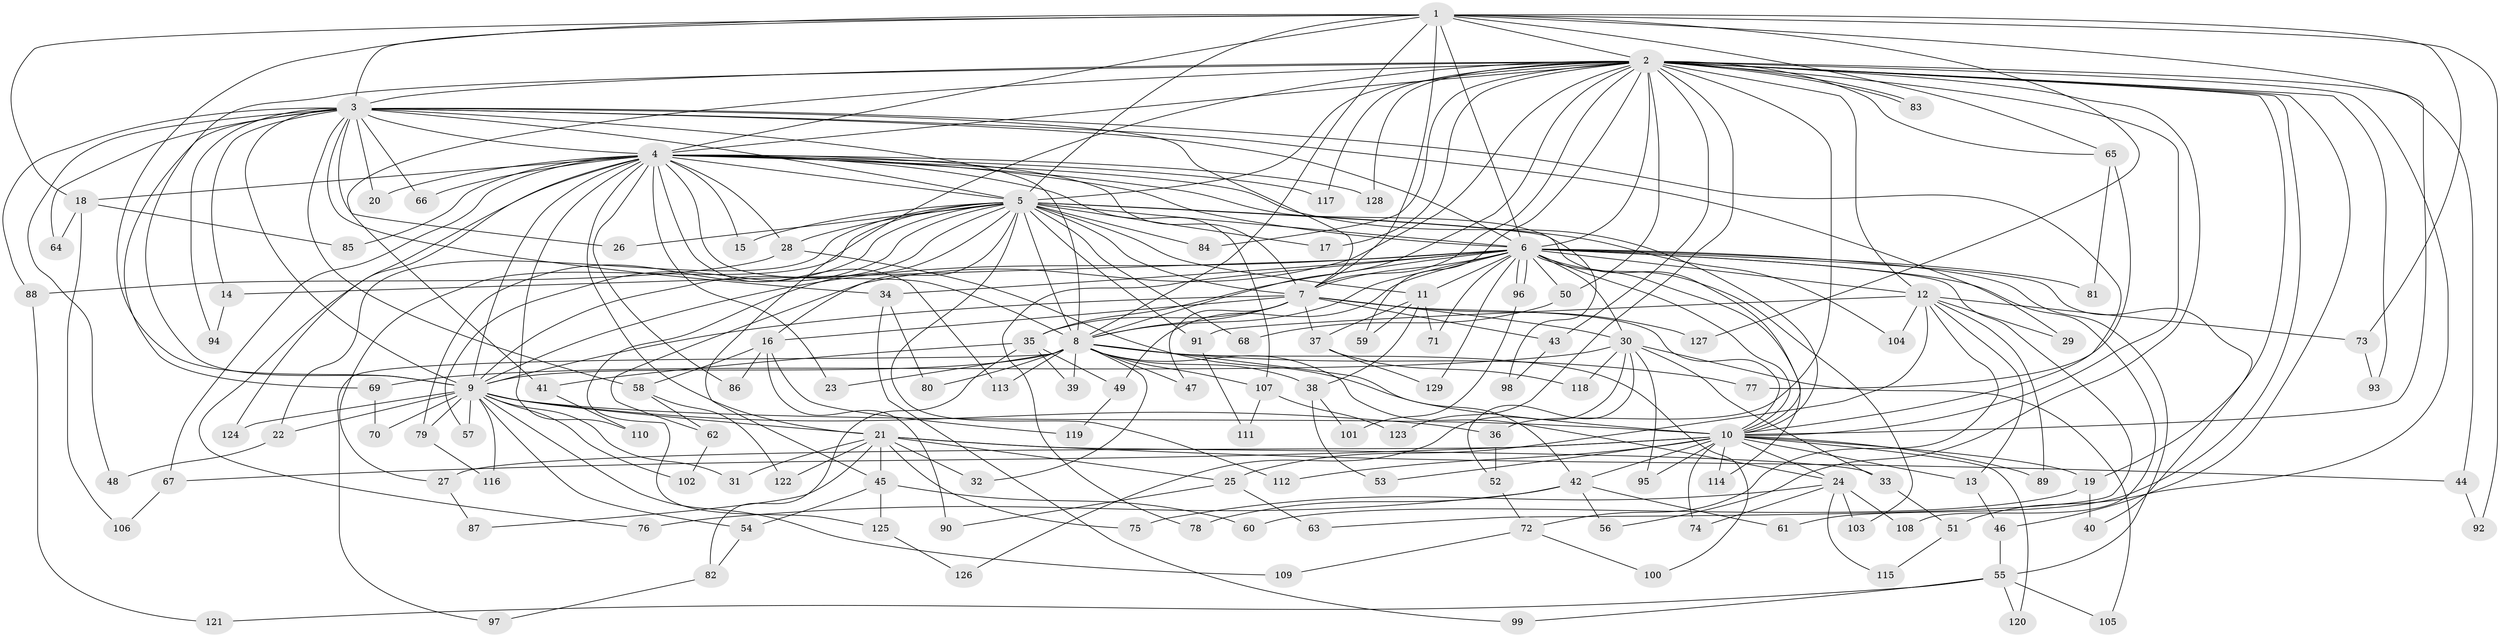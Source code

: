 // coarse degree distribution, {12: 0.020618556701030927, 41: 0.010309278350515464, 17: 0.010309278350515464, 23: 0.010309278350515464, 24: 0.010309278350515464, 27: 0.020618556701030927, 13: 0.010309278350515464, 18: 0.010309278350515464, 5: 0.041237113402061855, 3: 0.20618556701030927, 2: 0.5051546391752577, 6: 0.020618556701030927, 7: 0.020618556701030927, 4: 0.08247422680412371, 9: 0.010309278350515464, 1: 0.010309278350515464}
// Generated by graph-tools (version 1.1) at 2025/41/03/06/25 10:41:38]
// undirected, 129 vertices, 283 edges
graph export_dot {
graph [start="1"]
  node [color=gray90,style=filled];
  1;
  2;
  3;
  4;
  5;
  6;
  7;
  8;
  9;
  10;
  11;
  12;
  13;
  14;
  15;
  16;
  17;
  18;
  19;
  20;
  21;
  22;
  23;
  24;
  25;
  26;
  27;
  28;
  29;
  30;
  31;
  32;
  33;
  34;
  35;
  36;
  37;
  38;
  39;
  40;
  41;
  42;
  43;
  44;
  45;
  46;
  47;
  48;
  49;
  50;
  51;
  52;
  53;
  54;
  55;
  56;
  57;
  58;
  59;
  60;
  61;
  62;
  63;
  64;
  65;
  66;
  67;
  68;
  69;
  70;
  71;
  72;
  73;
  74;
  75;
  76;
  77;
  78;
  79;
  80;
  81;
  82;
  83;
  84;
  85;
  86;
  87;
  88;
  89;
  90;
  91;
  92;
  93;
  94;
  95;
  96;
  97;
  98;
  99;
  100;
  101;
  102;
  103;
  104;
  105;
  106;
  107;
  108;
  109;
  110;
  111;
  112;
  113;
  114;
  115;
  116;
  117;
  118;
  119;
  120;
  121;
  122;
  123;
  124;
  125;
  126;
  127;
  128;
  129;
  1 -- 2;
  1 -- 3;
  1 -- 4;
  1 -- 5;
  1 -- 6;
  1 -- 7;
  1 -- 8;
  1 -- 9;
  1 -- 10;
  1 -- 18;
  1 -- 65;
  1 -- 73;
  1 -- 92;
  1 -- 127;
  2 -- 3;
  2 -- 4;
  2 -- 5;
  2 -- 6;
  2 -- 7;
  2 -- 8;
  2 -- 9;
  2 -- 10;
  2 -- 12;
  2 -- 17;
  2 -- 19;
  2 -- 36;
  2 -- 41;
  2 -- 43;
  2 -- 44;
  2 -- 45;
  2 -- 46;
  2 -- 50;
  2 -- 51;
  2 -- 56;
  2 -- 59;
  2 -- 61;
  2 -- 62;
  2 -- 65;
  2 -- 83;
  2 -- 83;
  2 -- 84;
  2 -- 93;
  2 -- 117;
  2 -- 123;
  2 -- 128;
  3 -- 4;
  3 -- 5;
  3 -- 6;
  3 -- 7;
  3 -- 8;
  3 -- 9;
  3 -- 10;
  3 -- 14;
  3 -- 20;
  3 -- 26;
  3 -- 29;
  3 -- 34;
  3 -- 48;
  3 -- 58;
  3 -- 64;
  3 -- 66;
  3 -- 69;
  3 -- 88;
  3 -- 94;
  4 -- 5;
  4 -- 6;
  4 -- 7;
  4 -- 8;
  4 -- 9;
  4 -- 10;
  4 -- 15;
  4 -- 18;
  4 -- 20;
  4 -- 21;
  4 -- 23;
  4 -- 28;
  4 -- 66;
  4 -- 67;
  4 -- 76;
  4 -- 85;
  4 -- 86;
  4 -- 98;
  4 -- 107;
  4 -- 110;
  4 -- 113;
  4 -- 117;
  4 -- 124;
  4 -- 128;
  5 -- 6;
  5 -- 7;
  5 -- 8;
  5 -- 9;
  5 -- 10;
  5 -- 11;
  5 -- 15;
  5 -- 16;
  5 -- 17;
  5 -- 22;
  5 -- 26;
  5 -- 27;
  5 -- 28;
  5 -- 57;
  5 -- 68;
  5 -- 79;
  5 -- 84;
  5 -- 91;
  5 -- 104;
  5 -- 112;
  5 -- 125;
  6 -- 7;
  6 -- 8;
  6 -- 9;
  6 -- 10;
  6 -- 11;
  6 -- 12;
  6 -- 14;
  6 -- 30;
  6 -- 34;
  6 -- 35;
  6 -- 40;
  6 -- 49;
  6 -- 50;
  6 -- 55;
  6 -- 63;
  6 -- 71;
  6 -- 78;
  6 -- 81;
  6 -- 96;
  6 -- 96;
  6 -- 103;
  6 -- 108;
  6 -- 114;
  6 -- 129;
  7 -- 8;
  7 -- 9;
  7 -- 10;
  7 -- 16;
  7 -- 30;
  7 -- 35;
  7 -- 37;
  7 -- 43;
  7 -- 47;
  7 -- 127;
  8 -- 9;
  8 -- 10;
  8 -- 23;
  8 -- 24;
  8 -- 32;
  8 -- 38;
  8 -- 39;
  8 -- 47;
  8 -- 77;
  8 -- 80;
  8 -- 97;
  8 -- 100;
  8 -- 107;
  8 -- 113;
  9 -- 10;
  9 -- 21;
  9 -- 22;
  9 -- 31;
  9 -- 36;
  9 -- 54;
  9 -- 57;
  9 -- 70;
  9 -- 79;
  9 -- 102;
  9 -- 109;
  9 -- 116;
  9 -- 124;
  10 -- 13;
  10 -- 19;
  10 -- 24;
  10 -- 27;
  10 -- 42;
  10 -- 53;
  10 -- 67;
  10 -- 74;
  10 -- 89;
  10 -- 95;
  10 -- 112;
  10 -- 114;
  10 -- 120;
  11 -- 37;
  11 -- 38;
  11 -- 59;
  11 -- 71;
  12 -- 13;
  12 -- 25;
  12 -- 29;
  12 -- 72;
  12 -- 73;
  12 -- 89;
  12 -- 91;
  12 -- 104;
  13 -- 46;
  14 -- 94;
  16 -- 58;
  16 -- 86;
  16 -- 90;
  16 -- 119;
  18 -- 64;
  18 -- 85;
  18 -- 106;
  19 -- 40;
  19 -- 60;
  21 -- 25;
  21 -- 31;
  21 -- 32;
  21 -- 33;
  21 -- 44;
  21 -- 45;
  21 -- 75;
  21 -- 87;
  21 -- 122;
  22 -- 48;
  24 -- 74;
  24 -- 75;
  24 -- 103;
  24 -- 108;
  24 -- 115;
  25 -- 63;
  25 -- 90;
  27 -- 87;
  28 -- 42;
  28 -- 88;
  30 -- 33;
  30 -- 52;
  30 -- 69;
  30 -- 95;
  30 -- 105;
  30 -- 118;
  30 -- 126;
  33 -- 51;
  34 -- 80;
  34 -- 99;
  35 -- 39;
  35 -- 41;
  35 -- 49;
  35 -- 82;
  36 -- 52;
  37 -- 118;
  37 -- 129;
  38 -- 53;
  38 -- 101;
  41 -- 110;
  42 -- 56;
  42 -- 61;
  42 -- 76;
  42 -- 78;
  43 -- 98;
  44 -- 92;
  45 -- 54;
  45 -- 60;
  45 -- 125;
  46 -- 55;
  49 -- 119;
  50 -- 68;
  51 -- 115;
  52 -- 72;
  54 -- 82;
  55 -- 99;
  55 -- 105;
  55 -- 120;
  55 -- 121;
  58 -- 62;
  58 -- 122;
  62 -- 102;
  65 -- 77;
  65 -- 81;
  67 -- 106;
  69 -- 70;
  72 -- 100;
  72 -- 109;
  73 -- 93;
  79 -- 116;
  82 -- 97;
  88 -- 121;
  91 -- 111;
  96 -- 101;
  107 -- 111;
  107 -- 123;
  125 -- 126;
}

